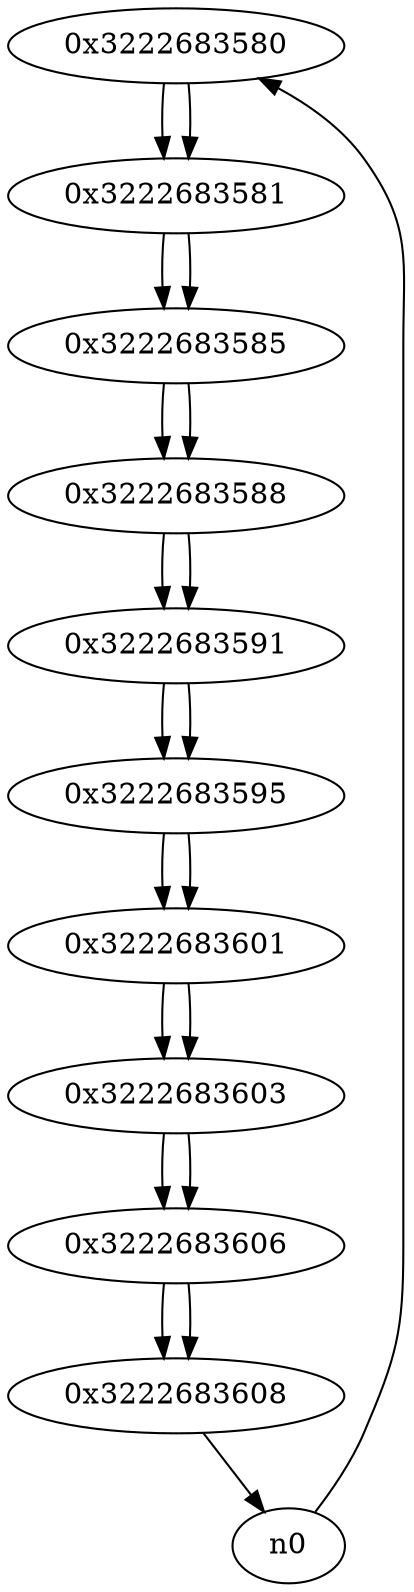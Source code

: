 digraph G{
/* nodes */
  n1 [label="0x3222683580"]
  n2 [label="0x3222683581"]
  n3 [label="0x3222683585"]
  n4 [label="0x3222683588"]
  n5 [label="0x3222683591"]
  n6 [label="0x3222683595"]
  n7 [label="0x3222683601"]
  n8 [label="0x3222683603"]
  n9 [label="0x3222683606"]
  n10 [label="0x3222683608"]
/* edges */
n1 -> n2;
n0 -> n1;
n2 -> n3;
n1 -> n2;
n3 -> n4;
n2 -> n3;
n4 -> n5;
n3 -> n4;
n5 -> n6;
n4 -> n5;
n6 -> n7;
n5 -> n6;
n7 -> n8;
n6 -> n7;
n8 -> n9;
n7 -> n8;
n9 -> n10;
n8 -> n9;
n10 -> n0;
n9 -> n10;
}
